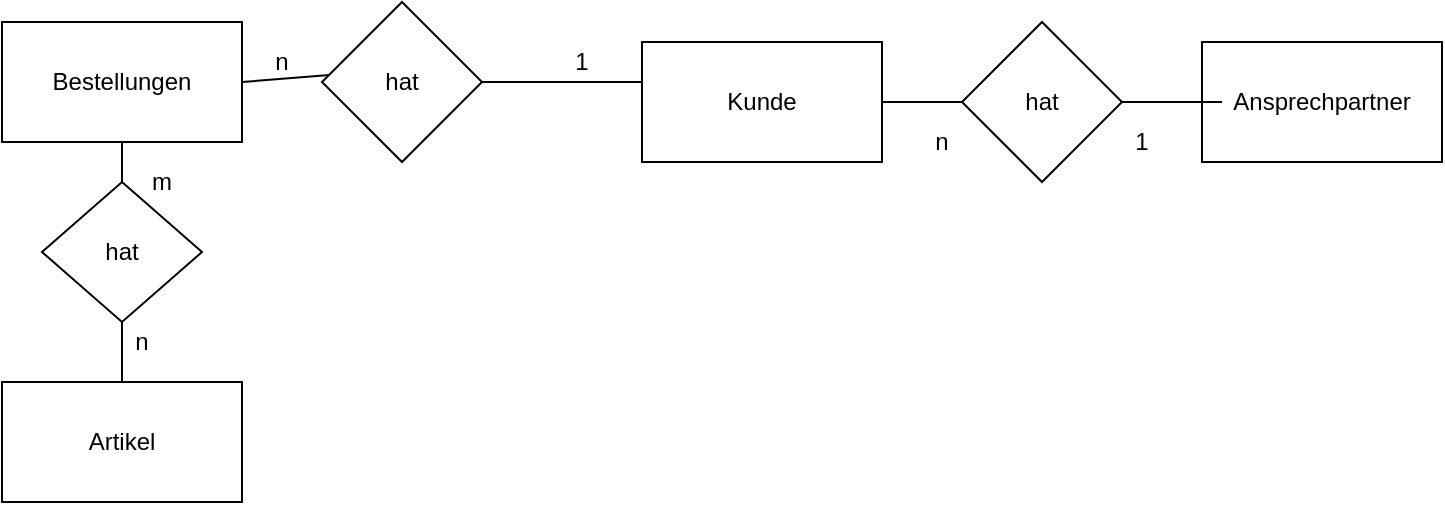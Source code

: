 <mxfile version="13.6.6" type="github">
  <diagram id="sARD8DzQLSaMvJKNo9J8" name="Page-1">
    <mxGraphModel dx="1182" dy="761" grid="1" gridSize="10" guides="1" tooltips="1" connect="1" arrows="1" fold="1" page="1" pageScale="1" pageWidth="827" pageHeight="1169" math="0" shadow="0">
      <root>
        <mxCell id="0" />
        <mxCell id="1" parent="0" />
        <mxCell id="u-mZM6Fh_gA8nRZmH2HN-1" value="&lt;div&gt;Ansprechpartner&lt;/div&gt;" style="rounded=0;whiteSpace=wrap;html=1;" vertex="1" parent="1">
          <mxGeometry x="620" y="370" width="120" height="60" as="geometry" />
        </mxCell>
        <mxCell id="u-mZM6Fh_gA8nRZmH2HN-2" value="" style="endArrow=none;html=1;exitX=1;exitY=0.5;exitDx=0;exitDy=0;" edge="1" parent="1" source="u-mZM6Fh_gA8nRZmH2HN-34">
          <mxGeometry width="50" height="50" relative="1" as="geometry">
            <mxPoint x="580" y="420" as="sourcePoint" />
            <mxPoint x="630" y="400" as="targetPoint" />
            <Array as="points" />
          </mxGeometry>
        </mxCell>
        <mxCell id="u-mZM6Fh_gA8nRZmH2HN-24" style="edgeStyle=orthogonalEdgeStyle;rounded=0;orthogonalLoop=1;jettySize=auto;html=1;exitX=0.5;exitY=1;exitDx=0;exitDy=0;" edge="1" parent="1" source="u-mZM6Fh_gA8nRZmH2HN-5">
          <mxGeometry relative="1" as="geometry">
            <mxPoint x="80" y="490" as="targetPoint" />
          </mxGeometry>
        </mxCell>
        <mxCell id="u-mZM6Fh_gA8nRZmH2HN-5" value="Bestellungen" style="rounded=0;whiteSpace=wrap;html=1;" vertex="1" parent="1">
          <mxGeometry x="20" y="360" width="120" height="60" as="geometry" />
        </mxCell>
        <mxCell id="u-mZM6Fh_gA8nRZmH2HN-6" value="1" style="text;html=1;strokeColor=none;fillColor=none;align=center;verticalAlign=middle;whiteSpace=wrap;rounded=0;" vertex="1" parent="1">
          <mxGeometry x="570" y="410" width="40" height="20" as="geometry" />
        </mxCell>
        <mxCell id="u-mZM6Fh_gA8nRZmH2HN-7" value="n" style="text;html=1;strokeColor=none;fillColor=none;align=center;verticalAlign=middle;whiteSpace=wrap;rounded=0;" vertex="1" parent="1">
          <mxGeometry x="470" y="410" width="40" height="20" as="geometry" />
        </mxCell>
        <mxCell id="u-mZM6Fh_gA8nRZmH2HN-8" value="" style="endArrow=none;html=1;exitX=1;exitY=0.5;exitDx=0;exitDy=0;" edge="1" parent="1" source="u-mZM6Fh_gA8nRZmH2HN-5">
          <mxGeometry width="50" height="50" relative="1" as="geometry">
            <mxPoint x="390" y="410" as="sourcePoint" />
            <mxPoint x="190" y="386" as="targetPoint" />
          </mxGeometry>
        </mxCell>
        <mxCell id="u-mZM6Fh_gA8nRZmH2HN-9" value="hat" style="rhombus;whiteSpace=wrap;html=1;" vertex="1" parent="1">
          <mxGeometry x="180" y="350" width="80" height="80" as="geometry" />
        </mxCell>
        <mxCell id="u-mZM6Fh_gA8nRZmH2HN-11" value="n" style="text;html=1;strokeColor=none;fillColor=none;align=center;verticalAlign=middle;whiteSpace=wrap;rounded=0;" vertex="1" parent="1">
          <mxGeometry x="140" y="370" width="40" height="20" as="geometry" />
        </mxCell>
        <mxCell id="u-mZM6Fh_gA8nRZmH2HN-12" value="" style="endArrow=none;html=1;exitX=1;exitY=0.5;exitDx=0;exitDy=0;" edge="1" parent="1" source="u-mZM6Fh_gA8nRZmH2HN-9">
          <mxGeometry width="50" height="50" relative="1" as="geometry">
            <mxPoint x="390" y="410" as="sourcePoint" />
            <mxPoint x="340" y="390" as="targetPoint" />
          </mxGeometry>
        </mxCell>
        <mxCell id="u-mZM6Fh_gA8nRZmH2HN-13" value="Kunde" style="rounded=0;whiteSpace=wrap;html=1;" vertex="1" parent="1">
          <mxGeometry x="340" y="370" width="120" height="60" as="geometry" />
        </mxCell>
        <mxCell id="u-mZM6Fh_gA8nRZmH2HN-16" value="1" style="text;html=1;strokeColor=none;fillColor=none;align=center;verticalAlign=middle;whiteSpace=wrap;rounded=0;" vertex="1" parent="1">
          <mxGeometry x="290" y="370" width="40" height="20" as="geometry" />
        </mxCell>
        <mxCell id="u-mZM6Fh_gA8nRZmH2HN-28" style="edgeStyle=orthogonalEdgeStyle;rounded=0;orthogonalLoop=1;jettySize=auto;html=1;exitX=0.5;exitY=1;exitDx=0;exitDy=0;" edge="1" parent="1" source="u-mZM6Fh_gA8nRZmH2HN-25">
          <mxGeometry relative="1" as="geometry">
            <mxPoint x="80" y="550" as="targetPoint" />
          </mxGeometry>
        </mxCell>
        <mxCell id="u-mZM6Fh_gA8nRZmH2HN-25" value="hat" style="rhombus;whiteSpace=wrap;html=1;" vertex="1" parent="1">
          <mxGeometry x="40" y="440" width="80" height="70" as="geometry" />
        </mxCell>
        <mxCell id="u-mZM6Fh_gA8nRZmH2HN-26" value="n" style="text;html=1;strokeColor=none;fillColor=none;align=center;verticalAlign=middle;whiteSpace=wrap;rounded=0;" vertex="1" parent="1">
          <mxGeometry x="70" y="510" width="40" height="20" as="geometry" />
        </mxCell>
        <mxCell id="u-mZM6Fh_gA8nRZmH2HN-29" value="Artikel" style="rounded=0;whiteSpace=wrap;html=1;" vertex="1" parent="1">
          <mxGeometry x="20" y="540" width="120" height="60" as="geometry" />
        </mxCell>
        <mxCell id="u-mZM6Fh_gA8nRZmH2HN-31" value="m" style="text;html=1;strokeColor=none;fillColor=none;align=center;verticalAlign=middle;whiteSpace=wrap;rounded=0;" vertex="1" parent="1">
          <mxGeometry x="80" y="430" width="40" height="20" as="geometry" />
        </mxCell>
        <mxCell id="u-mZM6Fh_gA8nRZmH2HN-34" value="hat" style="rhombus;whiteSpace=wrap;html=1;" vertex="1" parent="1">
          <mxGeometry x="500" y="360" width="80" height="80" as="geometry" />
        </mxCell>
        <mxCell id="u-mZM6Fh_gA8nRZmH2HN-35" value="" style="endArrow=none;html=1;exitX=1;exitY=0.5;exitDx=0;exitDy=0;" edge="1" parent="1" source="u-mZM6Fh_gA8nRZmH2HN-13" target="u-mZM6Fh_gA8nRZmH2HN-34">
          <mxGeometry width="50" height="50" relative="1" as="geometry">
            <mxPoint x="460" y="400" as="sourcePoint" />
            <mxPoint x="630" y="400" as="targetPoint" />
            <Array as="points">
              <mxPoint x="460" y="400" />
            </Array>
          </mxGeometry>
        </mxCell>
      </root>
    </mxGraphModel>
  </diagram>
</mxfile>
